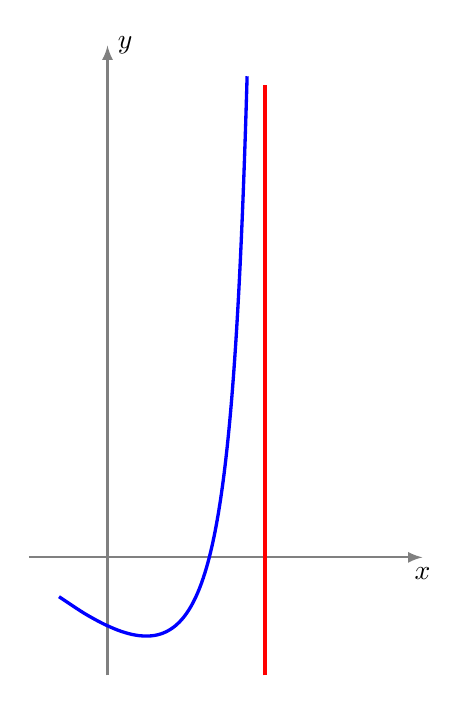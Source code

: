 \begin{tikzpicture}
     \draw[->,>=latex,thick, gray] (-1,0)--(4,0) node[below,black] {$x$};
     \draw[->,>=latex,thick, gray] (0,-1.5)--(0,6.5) node[right,black] {$y$};

\begin{scope}[xshift=2cm, yshift=-3cm,rotate=90]
     \draw[very thick, red] (1.5,0)--(9,0);
     \draw [very thick, color=blue,samples=100,smooth, domain=1.5:10]
plot({\x-1+1/(\x-1)},{-0.2+1/(\x-1)+1/sqrt(\x))});
\end{scope}
  %  \fill (0,0) circle (1pt) node[above left] {$O$};
\end{tikzpicture}
